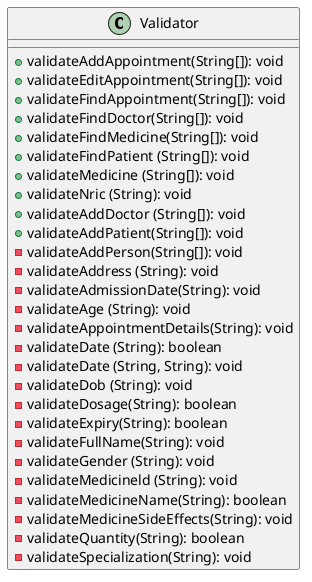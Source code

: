 @startuml
'https://plantuml.com/sequence-diagram

class Validator {
+validateAddAppointment(String[]): void
+validateEditAppointment(String[]): void
+validateFindAppointment(String[]): void
+validateFindDoctor(String[]): void
+validateFindMedicine(String[]): void
+validateFindPatient (String[]): void
+validateMedicine (String[]): void
+validateNric (String): void
+validateAddDoctor (String[]): void
+validateAddPatient(String[]): void
-validateAddPerson(String[]): void
-validateAddress (String): void
-validateAdmissionDate(String): void
-validateAge (String): void
-validateAppointmentDetails(String): void
-validateDate (String): boolean
-validateDate (String, String): void
-validateDob (String): void
-validateDosage(String): boolean
-validateExpiry(String): boolean
-validateFullName(String): void
-validateGender (String): void
-validateMedicineld (String): void
-validateMedicineName(String): boolean
-validateMedicineSideEffects(String): void
-validateQuantity(String): boolean
-validateSpecialization(String): void
}
@enduml